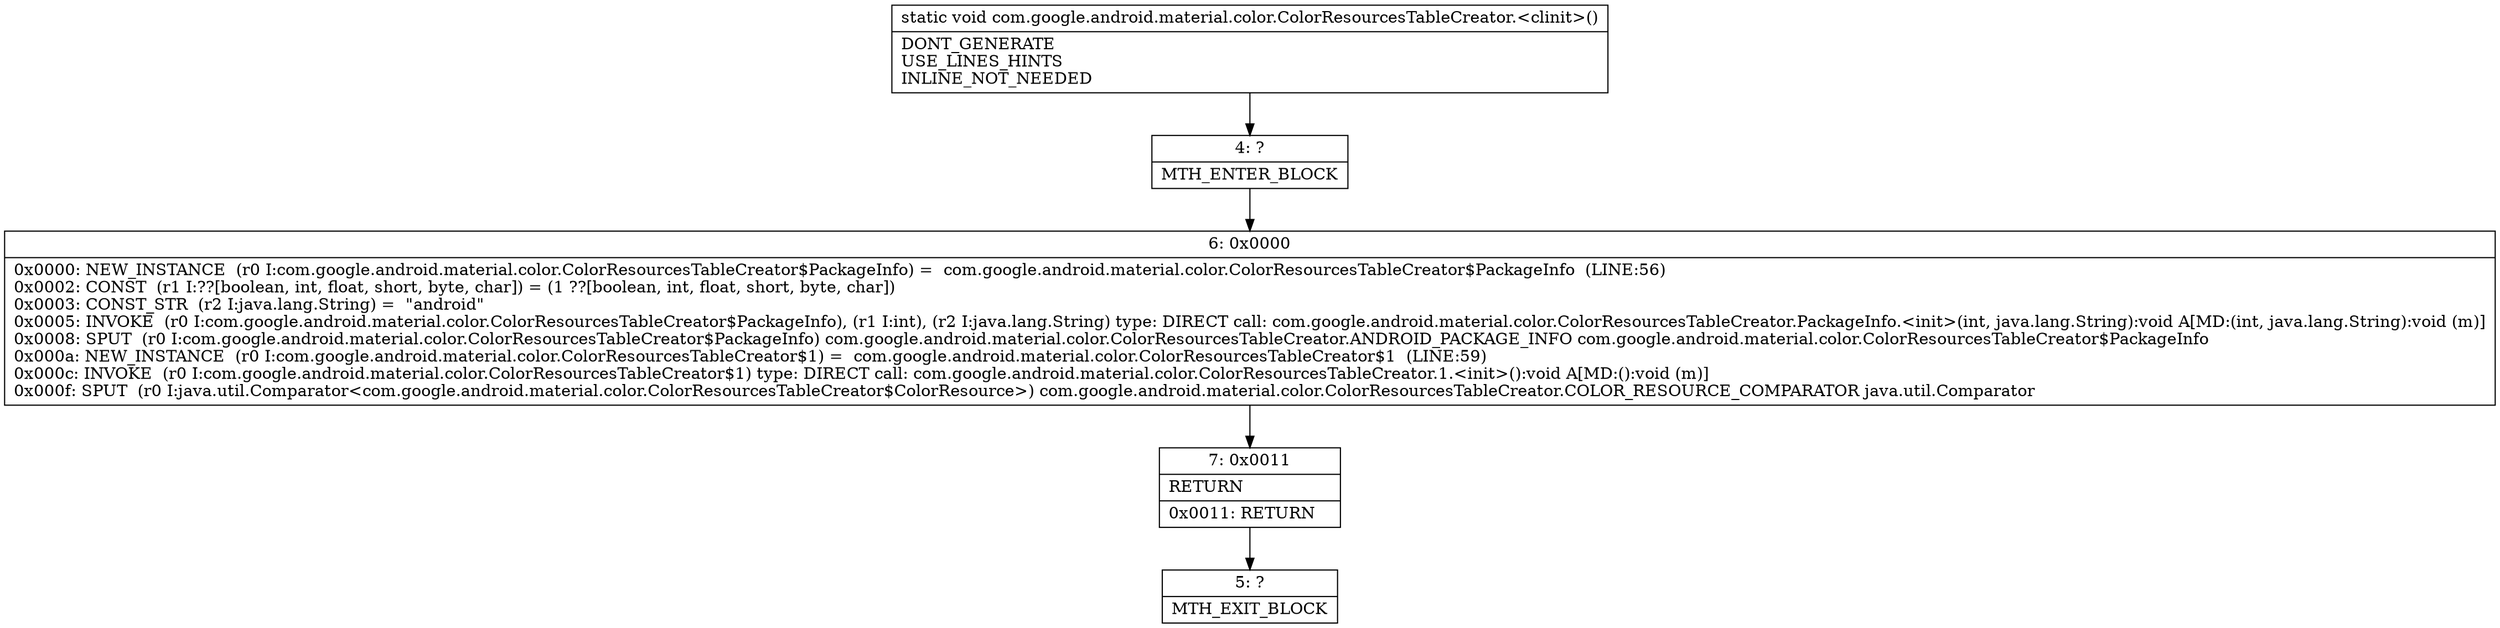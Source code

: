 digraph "CFG forcom.google.android.material.color.ColorResourcesTableCreator.\<clinit\>()V" {
Node_4 [shape=record,label="{4\:\ ?|MTH_ENTER_BLOCK\l}"];
Node_6 [shape=record,label="{6\:\ 0x0000|0x0000: NEW_INSTANCE  (r0 I:com.google.android.material.color.ColorResourcesTableCreator$PackageInfo) =  com.google.android.material.color.ColorResourcesTableCreator$PackageInfo  (LINE:56)\l0x0002: CONST  (r1 I:??[boolean, int, float, short, byte, char]) = (1 ??[boolean, int, float, short, byte, char]) \l0x0003: CONST_STR  (r2 I:java.lang.String) =  \"android\" \l0x0005: INVOKE  (r0 I:com.google.android.material.color.ColorResourcesTableCreator$PackageInfo), (r1 I:int), (r2 I:java.lang.String) type: DIRECT call: com.google.android.material.color.ColorResourcesTableCreator.PackageInfo.\<init\>(int, java.lang.String):void A[MD:(int, java.lang.String):void (m)]\l0x0008: SPUT  (r0 I:com.google.android.material.color.ColorResourcesTableCreator$PackageInfo) com.google.android.material.color.ColorResourcesTableCreator.ANDROID_PACKAGE_INFO com.google.android.material.color.ColorResourcesTableCreator$PackageInfo \l0x000a: NEW_INSTANCE  (r0 I:com.google.android.material.color.ColorResourcesTableCreator$1) =  com.google.android.material.color.ColorResourcesTableCreator$1  (LINE:59)\l0x000c: INVOKE  (r0 I:com.google.android.material.color.ColorResourcesTableCreator$1) type: DIRECT call: com.google.android.material.color.ColorResourcesTableCreator.1.\<init\>():void A[MD:():void (m)]\l0x000f: SPUT  (r0 I:java.util.Comparator\<com.google.android.material.color.ColorResourcesTableCreator$ColorResource\>) com.google.android.material.color.ColorResourcesTableCreator.COLOR_RESOURCE_COMPARATOR java.util.Comparator \l}"];
Node_7 [shape=record,label="{7\:\ 0x0011|RETURN\l|0x0011: RETURN   \l}"];
Node_5 [shape=record,label="{5\:\ ?|MTH_EXIT_BLOCK\l}"];
MethodNode[shape=record,label="{static void com.google.android.material.color.ColorResourcesTableCreator.\<clinit\>()  | DONT_GENERATE\lUSE_LINES_HINTS\lINLINE_NOT_NEEDED\l}"];
MethodNode -> Node_4;Node_4 -> Node_6;
Node_6 -> Node_7;
Node_7 -> Node_5;
}

